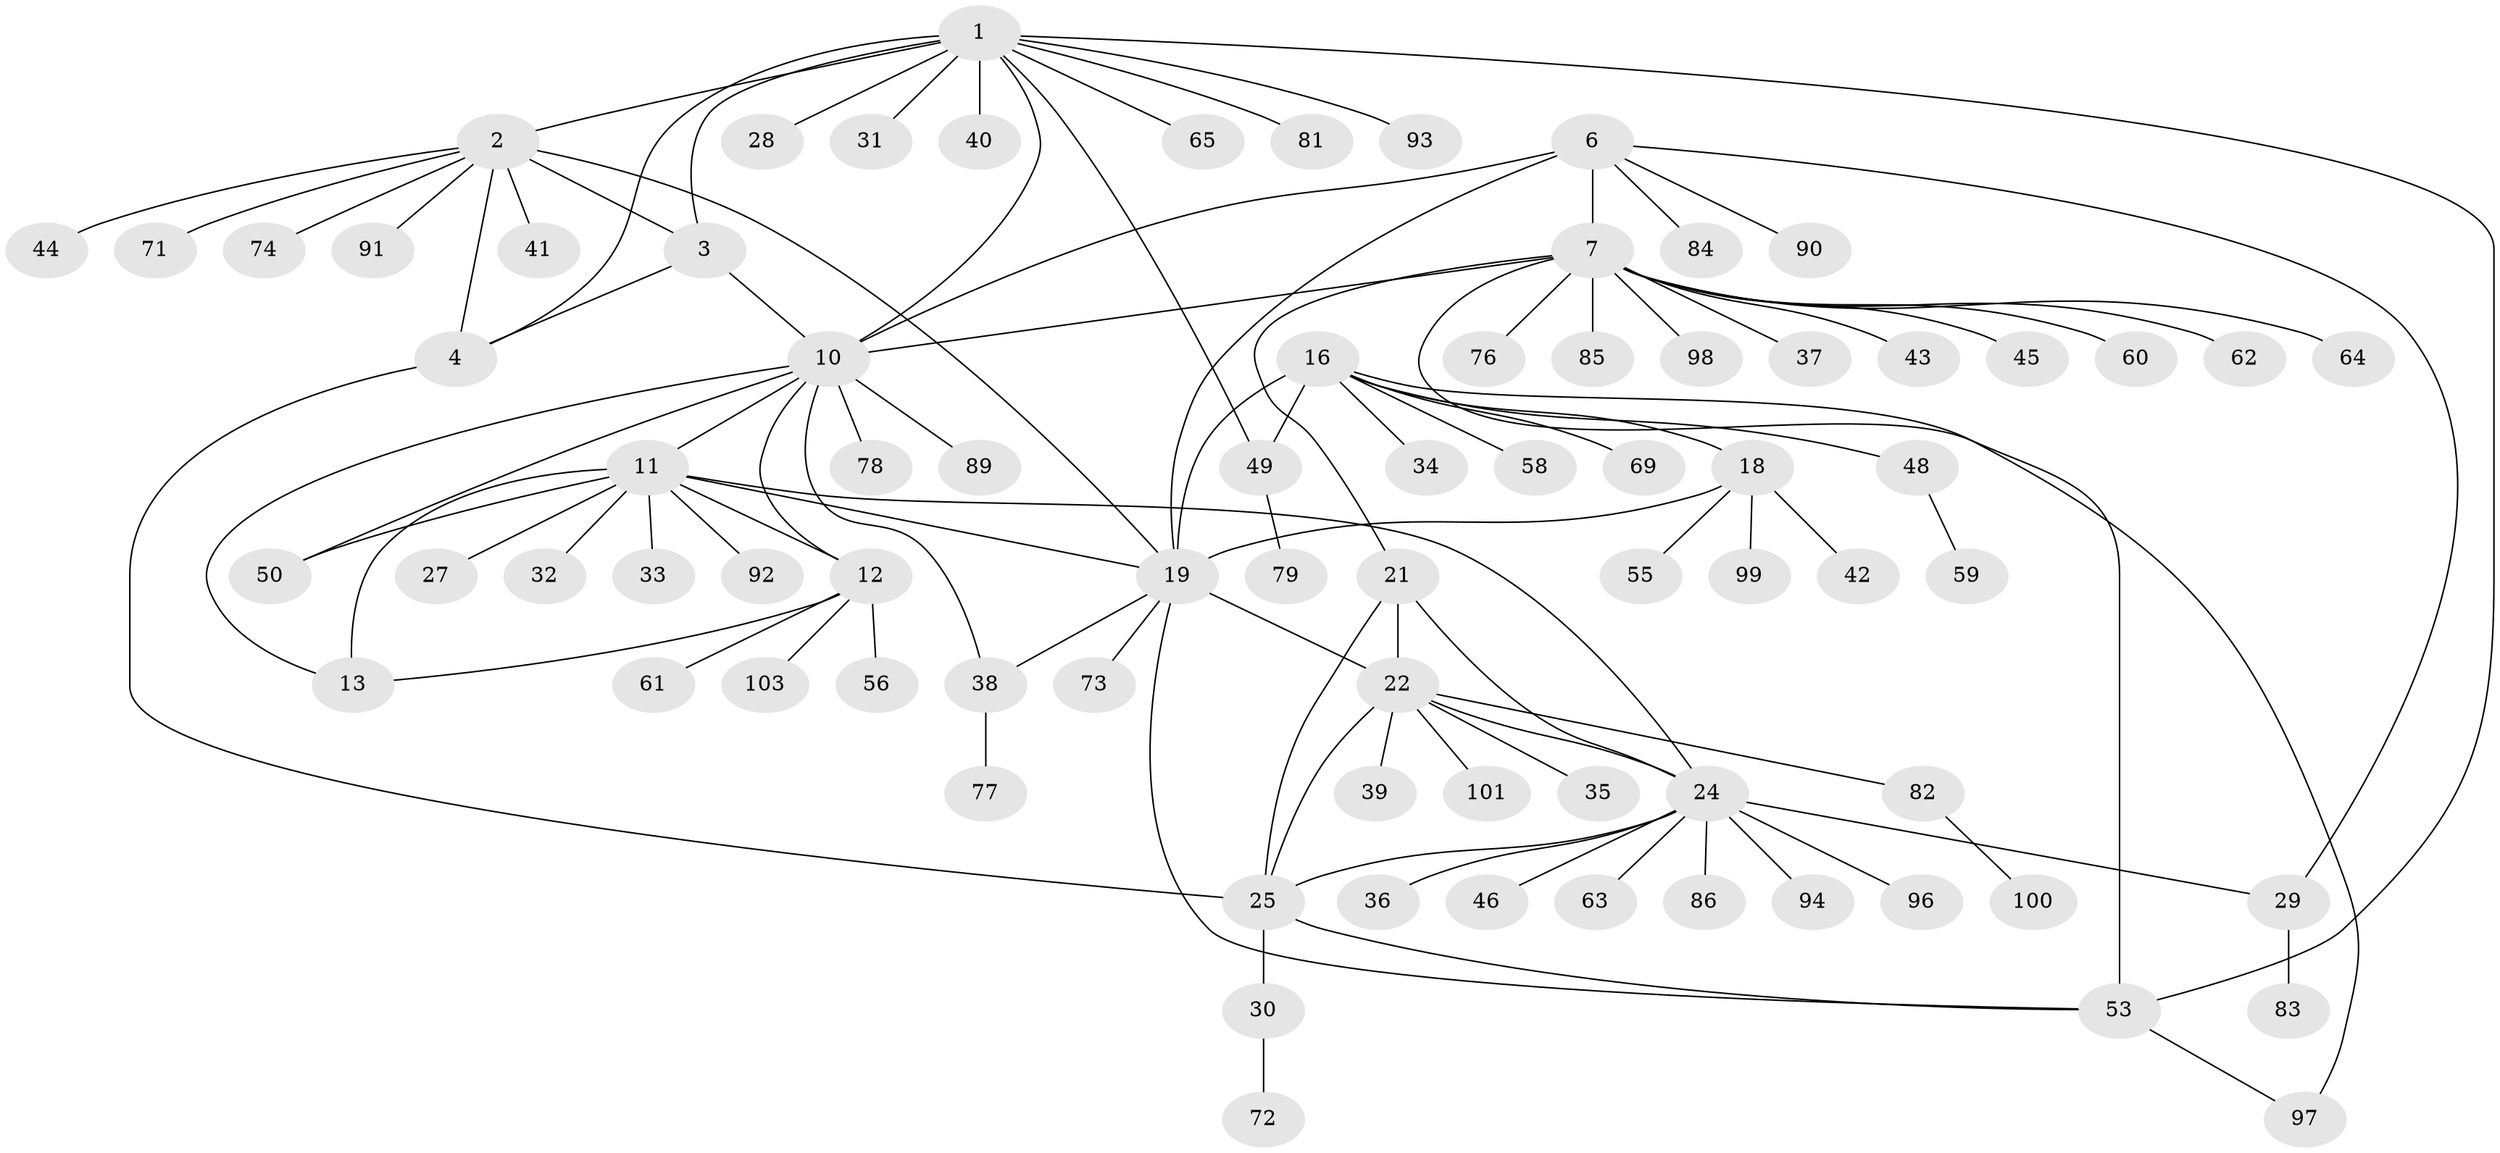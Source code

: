 // Generated by graph-tools (version 1.1) at 2025/24/03/03/25 07:24:12]
// undirected, 79 vertices, 103 edges
graph export_dot {
graph [start="1"]
  node [color=gray90,style=filled];
  1 [super="+54"];
  2 [super="+5"];
  3 [super="+80"];
  4 [super="+47"];
  6 [super="+8"];
  7 [super="+9"];
  10 [super="+14"];
  11 [super="+15"];
  12 [super="+88"];
  13 [super="+102"];
  16 [super="+17"];
  18 [super="+75"];
  19 [super="+20"];
  21 [super="+23"];
  22 [super="+26"];
  24 [super="+67"];
  25 [super="+95"];
  27;
  28;
  29;
  30 [super="+70"];
  31;
  32 [super="+68"];
  33;
  34 [super="+51"];
  35;
  36;
  37;
  38 [super="+57"];
  39;
  40;
  41 [super="+66"];
  42;
  43;
  44;
  45;
  46;
  48;
  49 [super="+52"];
  50;
  53 [super="+87"];
  55;
  56;
  58;
  59;
  60;
  61;
  62;
  63;
  64;
  65;
  69;
  71;
  72;
  73;
  74;
  76;
  77;
  78;
  79;
  81;
  82;
  83;
  84;
  85;
  86;
  89;
  90;
  91;
  92;
  93;
  94;
  96;
  97;
  98;
  99;
  100;
  101;
  103;
  1 -- 2 [weight=2];
  1 -- 3;
  1 -- 4;
  1 -- 10;
  1 -- 28;
  1 -- 31;
  1 -- 40;
  1 -- 49;
  1 -- 53;
  1 -- 65;
  1 -- 81;
  1 -- 93;
  2 -- 3 [weight=2];
  2 -- 4 [weight=2];
  2 -- 91;
  2 -- 19;
  2 -- 71;
  2 -- 41;
  2 -- 74;
  2 -- 44;
  3 -- 4;
  3 -- 10;
  4 -- 25;
  6 -- 7 [weight=4];
  6 -- 10 [weight=2];
  6 -- 19;
  6 -- 29;
  6 -- 84;
  6 -- 90;
  7 -- 10 [weight=2];
  7 -- 21;
  7 -- 43;
  7 -- 76;
  7 -- 85;
  7 -- 98;
  7 -- 64;
  7 -- 37;
  7 -- 45;
  7 -- 53;
  7 -- 60;
  7 -- 62;
  10 -- 50;
  10 -- 78;
  10 -- 89;
  10 -- 11 [weight=2];
  10 -- 12;
  10 -- 13;
  10 -- 38;
  11 -- 12 [weight=2];
  11 -- 13 [weight=2];
  11 -- 27;
  11 -- 33;
  11 -- 32;
  11 -- 50;
  11 -- 19;
  11 -- 24;
  11 -- 92;
  12 -- 13;
  12 -- 56;
  12 -- 61;
  12 -- 103;
  16 -- 18 [weight=2];
  16 -- 19 [weight=4];
  16 -- 34;
  16 -- 48;
  16 -- 58;
  16 -- 69;
  16 -- 97;
  16 -- 49;
  18 -- 19 [weight=2];
  18 -- 42;
  18 -- 55;
  18 -- 99;
  19 -- 38;
  19 -- 73;
  19 -- 22;
  19 -- 53;
  21 -- 22 [weight=2];
  21 -- 24 [weight=2];
  21 -- 25 [weight=2];
  22 -- 24;
  22 -- 25;
  22 -- 35;
  22 -- 39;
  22 -- 101;
  22 -- 82;
  24 -- 25;
  24 -- 29;
  24 -- 36;
  24 -- 46;
  24 -- 63;
  24 -- 86;
  24 -- 94;
  24 -- 96;
  25 -- 30;
  25 -- 53;
  29 -- 83;
  30 -- 72;
  38 -- 77;
  48 -- 59;
  49 -- 79;
  53 -- 97;
  82 -- 100;
}
